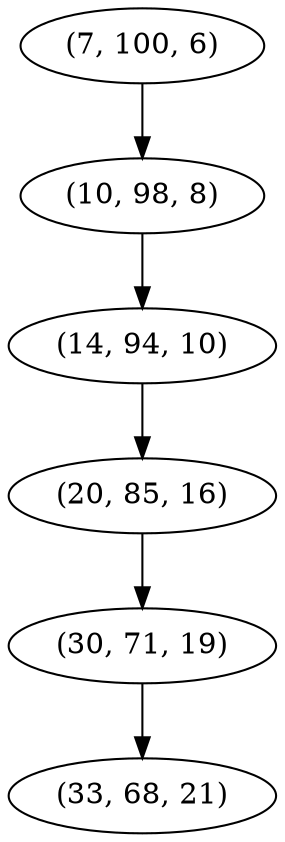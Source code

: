 digraph tree {
    "(7, 100, 6)";
    "(10, 98, 8)";
    "(14, 94, 10)";
    "(20, 85, 16)";
    "(30, 71, 19)";
    "(33, 68, 21)";
    "(7, 100, 6)" -> "(10, 98, 8)";
    "(10, 98, 8)" -> "(14, 94, 10)";
    "(14, 94, 10)" -> "(20, 85, 16)";
    "(20, 85, 16)" -> "(30, 71, 19)";
    "(30, 71, 19)" -> "(33, 68, 21)";
}
